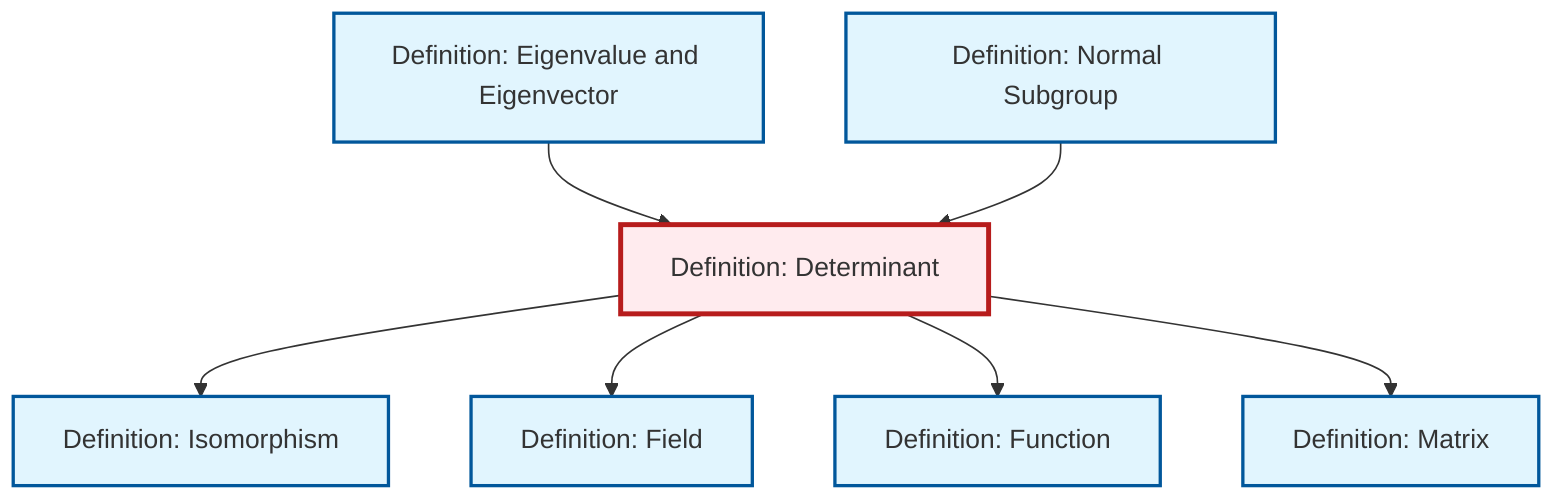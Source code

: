 graph TD
    classDef definition fill:#e1f5fe,stroke:#01579b,stroke-width:2px
    classDef theorem fill:#f3e5f5,stroke:#4a148c,stroke-width:2px
    classDef axiom fill:#fff3e0,stroke:#e65100,stroke-width:2px
    classDef example fill:#e8f5e9,stroke:#1b5e20,stroke-width:2px
    classDef current fill:#ffebee,stroke:#b71c1c,stroke-width:3px
    def-determinant["Definition: Determinant"]:::definition
    def-eigenvalue-eigenvector["Definition: Eigenvalue and Eigenvector"]:::definition
    def-field["Definition: Field"]:::definition
    def-matrix["Definition: Matrix"]:::definition
    def-isomorphism["Definition: Isomorphism"]:::definition
    def-function["Definition: Function"]:::definition
    def-normal-subgroup["Definition: Normal Subgroup"]:::definition
    def-determinant --> def-isomorphism
    def-determinant --> def-field
    def-determinant --> def-function
    def-eigenvalue-eigenvector --> def-determinant
    def-normal-subgroup --> def-determinant
    def-determinant --> def-matrix
    class def-determinant current